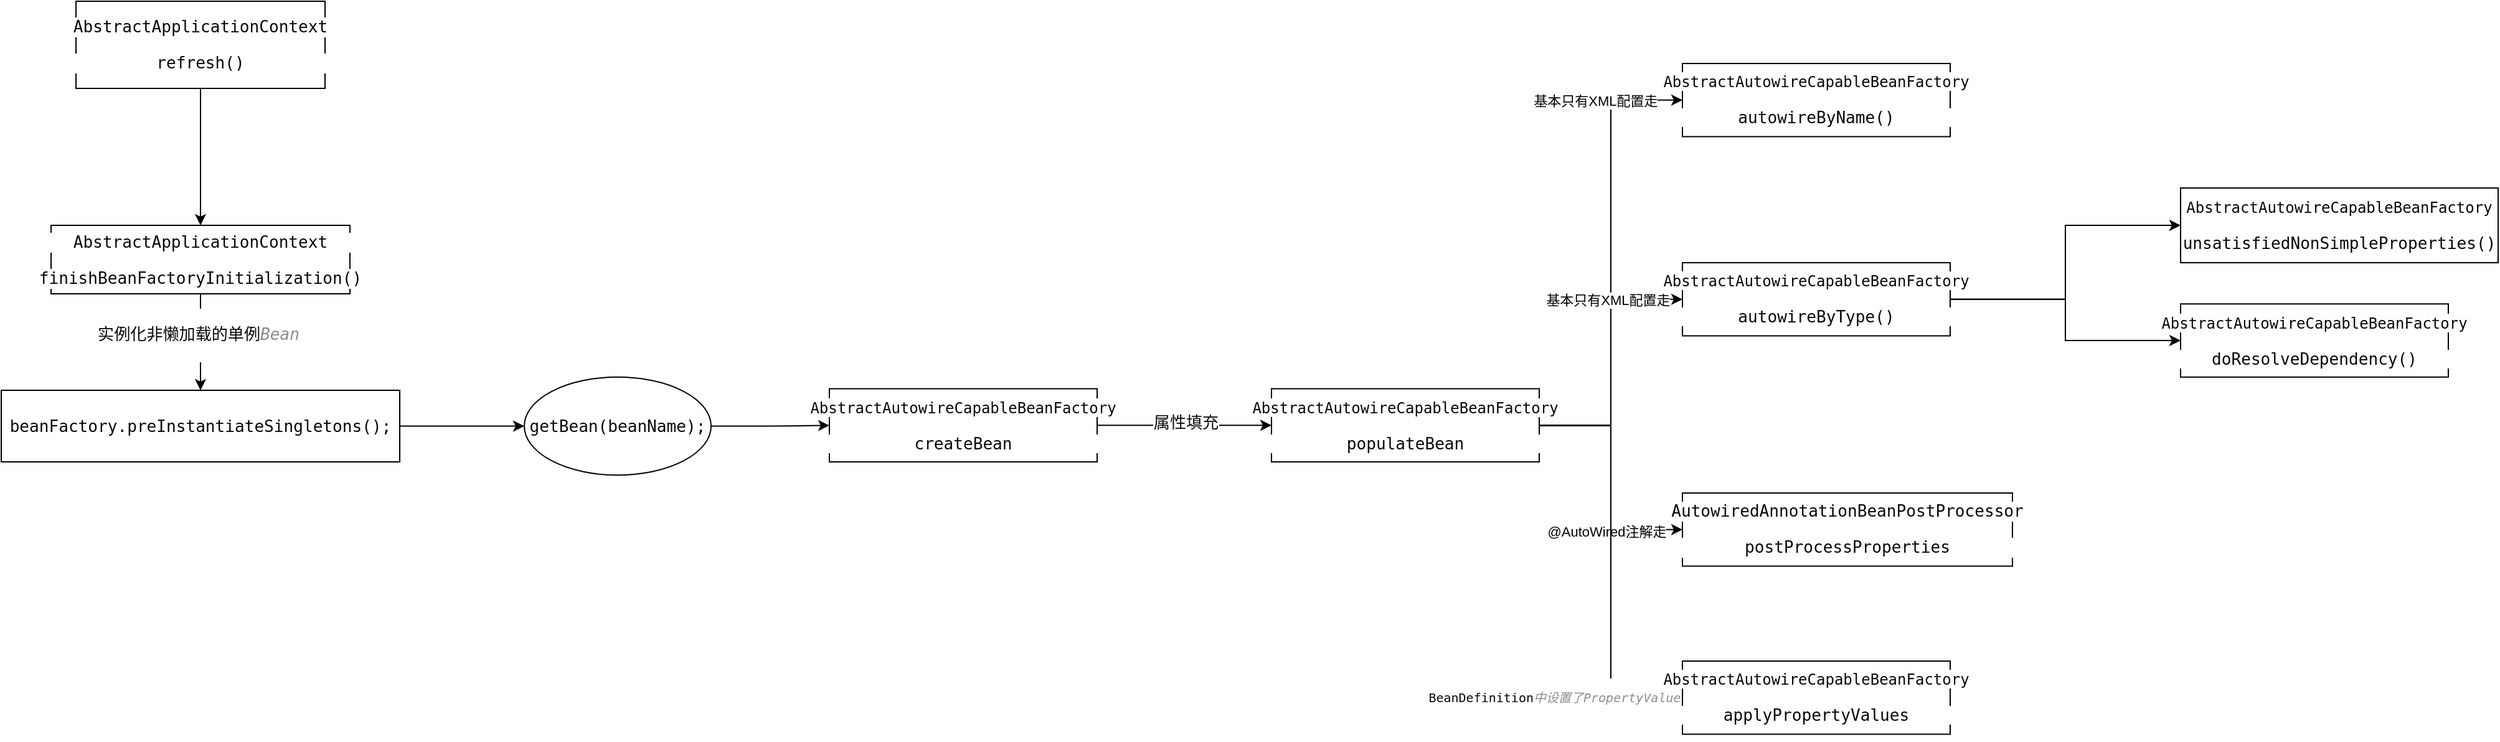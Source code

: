<mxfile version="22.1.18" type="github">
  <diagram name="第 1 页" id="t-X-tSpNqa5irJSj03NE">
    <mxGraphModel dx="832" dy="447" grid="1" gridSize="10" guides="1" tooltips="1" connect="1" arrows="1" fold="1" page="1" pageScale="1" pageWidth="827" pageHeight="1169" math="0" shadow="0">
      <root>
        <mxCell id="0" />
        <mxCell id="1" parent="0" />
        <mxCell id="2HleCVqjv8virS_vFi-X-1" value="" style="edgeStyle=orthogonalEdgeStyle;rounded=0;orthogonalLoop=1;jettySize=auto;html=1;" edge="1" parent="1" source="2HleCVqjv8virS_vFi-X-2" target="2HleCVqjv8virS_vFi-X-5">
          <mxGeometry relative="1" as="geometry" />
        </mxCell>
        <mxCell id="2HleCVqjv8virS_vFi-X-2" value="&lt;pre style=&quot;background-color:#ffffff;color:#080808;font-family:&#39;JetBrains Mono&#39;,monospace;font-size:9.8pt;&quot;&gt;AbstractApplicationContext&lt;/pre&gt;&lt;pre style=&quot;background-color:#ffffff;color:#080808;font-family:&#39;JetBrains Mono&#39;,monospace;font-size:9.8pt;&quot;&gt;refresh()&lt;/pre&gt;" style="rounded=0;whiteSpace=wrap;html=1;" vertex="1" parent="1">
          <mxGeometry x="90" y="160" width="200" height="70" as="geometry" />
        </mxCell>
        <mxCell id="2HleCVqjv8virS_vFi-X-3" value="" style="edgeStyle=orthogonalEdgeStyle;rounded=0;orthogonalLoop=1;jettySize=auto;html=1;" edge="1" parent="1" source="2HleCVqjv8virS_vFi-X-5" target="2HleCVqjv8virS_vFi-X-7">
          <mxGeometry relative="1" as="geometry" />
        </mxCell>
        <mxCell id="2HleCVqjv8virS_vFi-X-4" value="&lt;pre style=&quot;color: rgb(8, 8, 8); font-family: &amp;quot;Courier New&amp;quot;, monospace; font-size: 9.8pt;&quot;&gt;实例化非懒加载的单例&lt;span style=&quot;color:#8c8c8c;font-style:italic;font-family:&#39;JetBrains Mono&#39;,monospace;&quot;&gt;Bean&lt;/span&gt;&lt;/pre&gt;" style="edgeLabel;html=1;align=center;verticalAlign=middle;resizable=0;points=[];" vertex="1" connectable="0" parent="2HleCVqjv8virS_vFi-X-3">
          <mxGeometry x="-0.148" y="-2" relative="1" as="geometry">
            <mxPoint as="offset" />
          </mxGeometry>
        </mxCell>
        <mxCell id="2HleCVqjv8virS_vFi-X-5" value="&lt;pre style=&quot;background-color:#ffffff;color:#080808;font-family:&#39;JetBrains Mono&#39;,monospace;font-size:9.8pt;&quot;&gt;&lt;pre style=&quot;border-color: var(--border-color); font-family: &amp;quot;JetBrains Mono&amp;quot;, monospace; font-size: 9.8pt;&quot;&gt;AbstractApplicationContext&lt;/pre&gt;&lt;/pre&gt;&lt;pre style=&quot;background-color:#ffffff;color:#080808;font-family:&#39;JetBrains Mono&#39;,monospace;font-size:9.8pt;&quot;&gt;finishBeanFactoryInitialization()&lt;/pre&gt;" style="whiteSpace=wrap;html=1;rounded=0;" vertex="1" parent="1">
          <mxGeometry x="70" y="340" width="240" height="55" as="geometry" />
        </mxCell>
        <mxCell id="2HleCVqjv8virS_vFi-X-6" value="" style="edgeStyle=orthogonalEdgeStyle;rounded=0;orthogonalLoop=1;jettySize=auto;html=1;" edge="1" parent="1" source="2HleCVqjv8virS_vFi-X-7" target="2HleCVqjv8virS_vFi-X-9">
          <mxGeometry relative="1" as="geometry" />
        </mxCell>
        <mxCell id="2HleCVqjv8virS_vFi-X-7" value="&lt;pre style=&quot;background-color:#ffffff;color:#080808;font-family:&#39;JetBrains Mono&#39;,monospace;font-size:9.8pt;&quot;&gt;beanFactory.preInstantiateSingletons();&lt;/pre&gt;" style="whiteSpace=wrap;html=1;rounded=0;" vertex="1" parent="1">
          <mxGeometry x="30" y="472.5" width="320" height="57.5" as="geometry" />
        </mxCell>
        <mxCell id="2HleCVqjv8virS_vFi-X-8" value="" style="edgeStyle=orthogonalEdgeStyle;rounded=0;orthogonalLoop=1;jettySize=auto;html=1;" edge="1" parent="1" source="2HleCVqjv8virS_vFi-X-9" target="2HleCVqjv8virS_vFi-X-10">
          <mxGeometry relative="1" as="geometry" />
        </mxCell>
        <mxCell id="2HleCVqjv8virS_vFi-X-9" value="&lt;pre style=&quot;background-color:#ffffff;color:#080808;font-family:&#39;JetBrains Mono&#39;,monospace;font-size:9.8pt;&quot;&gt;getBean(beanName);&lt;/pre&gt;" style="ellipse;whiteSpace=wrap;html=1;rounded=0;" vertex="1" parent="1">
          <mxGeometry x="450" y="461.88" width="150" height="78.75" as="geometry" />
        </mxCell>
        <mxCell id="2HleCVqjv8virS_vFi-X-12" value="" style="edgeStyle=orthogonalEdgeStyle;rounded=0;orthogonalLoop=1;jettySize=auto;html=1;" edge="1" parent="1" source="2HleCVqjv8virS_vFi-X-10" target="2HleCVqjv8virS_vFi-X-11">
          <mxGeometry relative="1" as="geometry" />
        </mxCell>
        <mxCell id="2HleCVqjv8virS_vFi-X-13" value="&lt;pre style=&quot;color: rgb(8, 8, 8); font-family: &amp;quot;Courier New&amp;quot;, monospace; font-size: 9.8pt;&quot;&gt;属性填充&lt;/pre&gt;" style="edgeLabel;html=1;align=center;verticalAlign=middle;resizable=0;points=[];" vertex="1" connectable="0" parent="2HleCVqjv8virS_vFi-X-12">
          <mxGeometry x="0.014" y="2" relative="1" as="geometry">
            <mxPoint as="offset" />
          </mxGeometry>
        </mxCell>
        <mxCell id="2HleCVqjv8virS_vFi-X-10" value="&lt;pre style=&quot;background-color: rgb(255, 255, 255);&quot;&gt;&lt;font face=&quot;JetBrains Mono, monospace&quot; color=&quot;#080808&quot;&gt;AbstractAutowireCapableBeanFactory&lt;span style=&quot;font-size: 9.8pt;&quot;&gt;&lt;br&gt;&lt;/span&gt;&lt;/font&gt;&lt;/pre&gt;&lt;pre style=&quot;background-color:#ffffff;color:#080808;font-family:&#39;JetBrains Mono&#39;,monospace;font-size:9.8pt;&quot;&gt;createBean&lt;/pre&gt;" style="rounded=0;whiteSpace=wrap;html=1;" vertex="1" parent="1">
          <mxGeometry x="695" y="471.26" width="215" height="58.75" as="geometry" />
        </mxCell>
        <mxCell id="2HleCVqjv8virS_vFi-X-15" value="" style="edgeStyle=orthogonalEdgeStyle;rounded=0;orthogonalLoop=1;jettySize=auto;html=1;entryX=0;entryY=0.5;entryDx=0;entryDy=0;" edge="1" parent="1" source="2HleCVqjv8virS_vFi-X-11" target="2HleCVqjv8virS_vFi-X-14">
          <mxGeometry relative="1" as="geometry" />
        </mxCell>
        <mxCell id="2HleCVqjv8virS_vFi-X-26" value="基本只有XML配置走" style="edgeLabel;html=1;align=center;verticalAlign=middle;resizable=0;points=[];" vertex="1" connectable="0" parent="2HleCVqjv8virS_vFi-X-15">
          <mxGeometry x="0.855" y="-1" relative="1" as="geometry">
            <mxPoint x="-43" y="-1" as="offset" />
          </mxGeometry>
        </mxCell>
        <mxCell id="2HleCVqjv8virS_vFi-X-17" value="" style="edgeStyle=orthogonalEdgeStyle;rounded=0;orthogonalLoop=1;jettySize=auto;html=1;entryX=0;entryY=0.5;entryDx=0;entryDy=0;" edge="1" parent="1" source="2HleCVqjv8virS_vFi-X-11" target="2HleCVqjv8virS_vFi-X-16">
          <mxGeometry relative="1" as="geometry" />
        </mxCell>
        <mxCell id="2HleCVqjv8virS_vFi-X-23" value="" style="edgeStyle=orthogonalEdgeStyle;rounded=0;orthogonalLoop=1;jettySize=auto;html=1;entryX=0;entryY=0.5;entryDx=0;entryDy=0;" edge="1" parent="1" source="2HleCVqjv8virS_vFi-X-11" target="2HleCVqjv8virS_vFi-X-20">
          <mxGeometry relative="1" as="geometry" />
        </mxCell>
        <mxCell id="2HleCVqjv8virS_vFi-X-28" value="@AutoWired注解走" style="edgeLabel;html=1;align=center;verticalAlign=middle;resizable=0;points=[];" vertex="1" connectable="0" parent="2HleCVqjv8virS_vFi-X-23">
          <mxGeometry x="0.587" y="-2" relative="1" as="geometry">
            <mxPoint x="-20" y="-1" as="offset" />
          </mxGeometry>
        </mxCell>
        <mxCell id="2HleCVqjv8virS_vFi-X-25" value="" style="edgeStyle=orthogonalEdgeStyle;rounded=0;orthogonalLoop=1;jettySize=auto;html=1;entryX=0;entryY=0.5;entryDx=0;entryDy=0;" edge="1" parent="1" source="2HleCVqjv8virS_vFi-X-11" target="2HleCVqjv8virS_vFi-X-24">
          <mxGeometry relative="1" as="geometry" />
        </mxCell>
        <mxCell id="2HleCVqjv8virS_vFi-X-29" value="&lt;pre style=&quot;color: rgb(8, 8, 8); font-family: &amp;quot;JetBrains Mono&amp;quot;, monospace; font-size: 10px;&quot;&gt;BeanDefinition&lt;span style=&quot;color:#8c8c8c;font-style:italic;font-family:&#39;Courier New&#39;,monospace;&quot;&gt;中设置了&lt;/span&gt;&lt;span style=&quot;color:#8c8c8c;font-style:italic;&quot;&gt;PropertyValues&lt;/span&gt;&lt;/pre&gt;" style="edgeLabel;html=1;align=center;verticalAlign=middle;resizable=0;points=[];" vertex="1" connectable="0" parent="2HleCVqjv8virS_vFi-X-25">
          <mxGeometry x="0.766" y="-2" relative="1" as="geometry">
            <mxPoint x="-61" y="-2" as="offset" />
          </mxGeometry>
        </mxCell>
        <mxCell id="2HleCVqjv8virS_vFi-X-11" value="&lt;pre style=&quot;background-color: rgb(255, 255, 255);&quot;&gt;&lt;font face=&quot;JetBrains Mono, monospace&quot; color=&quot;#080808&quot;&gt;AbstractAutowireCapableBeanFactory&lt;span style=&quot;font-size: 9.8pt;&quot;&gt;&lt;br&gt;&lt;/span&gt;&lt;/font&gt;&lt;/pre&gt;&lt;pre style=&quot;background-color:#ffffff;color:#080808;font-family:&#39;JetBrains Mono&#39;,monospace;font-size:9.8pt;&quot;&gt;&lt;pre style=&quot;font-family: &amp;quot;JetBrains Mono&amp;quot;, monospace; font-size: 9.8pt;&quot;&gt;populateBean&lt;/pre&gt;&lt;/pre&gt;" style="rounded=0;whiteSpace=wrap;html=1;" vertex="1" parent="1">
          <mxGeometry x="1050" y="471.26" width="215" height="58.75" as="geometry" />
        </mxCell>
        <mxCell id="2HleCVqjv8virS_vFi-X-14" value="&lt;pre style=&quot;background-color: rgb(255, 255, 255);&quot;&gt;&lt;font face=&quot;JetBrains Mono, monospace&quot; color=&quot;#080808&quot;&gt;AbstractAutowireCapableBeanFactory&lt;span style=&quot;font-size: 9.8pt;&quot;&gt;&lt;br&gt;&lt;/span&gt;&lt;/font&gt;&lt;/pre&gt;&lt;pre style=&quot;background-color:#ffffff;color:#080808;font-family:&#39;JetBrains Mono&#39;,monospace;font-size:9.8pt;&quot;&gt;&lt;pre style=&quot;font-family: &amp;quot;JetBrains Mono&amp;quot;, monospace; font-size: 9.8pt;&quot;&gt;autowireByName()&lt;/pre&gt;&lt;/pre&gt;" style="rounded=0;whiteSpace=wrap;html=1;" vertex="1" parent="1">
          <mxGeometry x="1380" y="210" width="215" height="58.75" as="geometry" />
        </mxCell>
        <mxCell id="2HleCVqjv8virS_vFi-X-31" value="" style="edgeStyle=orthogonalEdgeStyle;rounded=0;orthogonalLoop=1;jettySize=auto;html=1;" edge="1" parent="1" source="2HleCVqjv8virS_vFi-X-16" target="2HleCVqjv8virS_vFi-X-30">
          <mxGeometry relative="1" as="geometry" />
        </mxCell>
        <mxCell id="2HleCVqjv8virS_vFi-X-33" value="" style="edgeStyle=orthogonalEdgeStyle;rounded=0;orthogonalLoop=1;jettySize=auto;html=1;" edge="1" parent="1" source="2HleCVqjv8virS_vFi-X-16" target="2HleCVqjv8virS_vFi-X-32">
          <mxGeometry relative="1" as="geometry" />
        </mxCell>
        <mxCell id="2HleCVqjv8virS_vFi-X-16" value="&lt;pre style=&quot;background-color: rgb(255, 255, 255);&quot;&gt;&lt;font face=&quot;JetBrains Mono, monospace&quot; color=&quot;#080808&quot;&gt;AbstractAutowireCapableBeanFactory&lt;span style=&quot;font-size: 9.8pt;&quot;&gt;&lt;br&gt;&lt;/span&gt;&lt;/font&gt;&lt;/pre&gt;&lt;pre style=&quot;background-color:#ffffff;color:#080808;font-family:&#39;JetBrains Mono&#39;,monospace;font-size:9.8pt;&quot;&gt;&lt;pre style=&quot;font-family: &amp;quot;JetBrains Mono&amp;quot;, monospace; font-size: 9.8pt;&quot;&gt;autowireByType()&lt;/pre&gt;&lt;/pre&gt;" style="rounded=0;whiteSpace=wrap;html=1;" vertex="1" parent="1">
          <mxGeometry x="1380" y="370" width="215" height="58.75" as="geometry" />
        </mxCell>
        <mxCell id="2HleCVqjv8virS_vFi-X-20" value="&lt;pre style=&quot;background-color: rgb(255, 255, 255);&quot;&gt;&lt;pre style=&quot;color: rgb(8, 8, 8); font-family: &amp;quot;JetBrains Mono&amp;quot;, monospace; font-size: 9.8pt;&quot;&gt;AutowiredAnnotationBeanPostProcessor&lt;/pre&gt;&lt;/pre&gt;&lt;pre style=&quot;background-color:#ffffff;color:#080808;font-family:&#39;JetBrains Mono&#39;,monospace;font-size:9.8pt;&quot;&gt;&lt;pre style=&quot;font-family: &amp;quot;JetBrains Mono&amp;quot;, monospace; font-size: 9.8pt;&quot;&gt;postProcessProperties&lt;/pre&gt;&lt;/pre&gt;" style="rounded=0;whiteSpace=wrap;html=1;" vertex="1" parent="1">
          <mxGeometry x="1380" y="555" width="265" height="58.74" as="geometry" />
        </mxCell>
        <mxCell id="2HleCVqjv8virS_vFi-X-24" value="&lt;pre style=&quot;background-color: rgb(255, 255, 255);&quot;&gt;&lt;font face=&quot;JetBrains Mono, monospace&quot; color=&quot;#080808&quot;&gt;AbstractAutowireCapableBeanFactory&lt;span style=&quot;font-size: 9.8pt;&quot;&gt;&lt;br&gt;&lt;/span&gt;&lt;/font&gt;&lt;/pre&gt;&lt;pre style=&quot;background-color:#ffffff;color:#080808;font-family:&#39;JetBrains Mono&#39;,monospace;font-size:9.8pt;&quot;&gt;&lt;pre style=&quot;font-family: &amp;quot;JetBrains Mono&amp;quot;, monospace; font-size: 9.8pt;&quot;&gt;applyPropertyValues&lt;/pre&gt;&lt;/pre&gt;" style="rounded=0;whiteSpace=wrap;html=1;" vertex="1" parent="1">
          <mxGeometry x="1380" y="690" width="215" height="58.75" as="geometry" />
        </mxCell>
        <mxCell id="2HleCVqjv8virS_vFi-X-27" value="基本只有XML配置走" style="edgeLabel;html=1;align=center;verticalAlign=middle;resizable=0;points=[];" vertex="1" connectable="0" parent="1">
          <mxGeometry x="1319.7" y="399.377" as="geometry" />
        </mxCell>
        <mxCell id="2HleCVqjv8virS_vFi-X-30" value="&lt;pre style=&quot;background-color: rgb(255, 255, 255);&quot;&gt;&lt;font face=&quot;JetBrains Mono, monospace&quot; color=&quot;#080808&quot;&gt;AbstractAutowireCapableBeanFactory&lt;span style=&quot;font-size: 9.8pt;&quot;&gt;&lt;br&gt;&lt;/span&gt;&lt;/font&gt;&lt;/pre&gt;&lt;pre style=&quot;background-color:#ffffff;color:#080808;font-family:&#39;JetBrains Mono&#39;,monospace;font-size:9.8pt;&quot;&gt;&lt;pre style=&quot;font-family: &amp;quot;JetBrains Mono&amp;quot;, monospace; font-size: 9.8pt;&quot;&gt;unsatisfiedNonSimpleProperties()&lt;/pre&gt;&lt;/pre&gt;" style="rounded=0;whiteSpace=wrap;html=1;" vertex="1" parent="1">
          <mxGeometry x="1780" y="310" width="255" height="60" as="geometry" />
        </mxCell>
        <mxCell id="2HleCVqjv8virS_vFi-X-32" value="&lt;pre style=&quot;background-color: rgb(255, 255, 255);&quot;&gt;&lt;font face=&quot;JetBrains Mono, monospace&quot; color=&quot;#080808&quot;&gt;AbstractAutowireCapableBeanFactory&lt;span style=&quot;font-size: 9.8pt;&quot;&gt;&lt;br&gt;&lt;/span&gt;&lt;/font&gt;&lt;/pre&gt;&lt;pre style=&quot;background-color:#ffffff;color:#080808;font-family:&#39;JetBrains Mono&#39;,monospace;font-size:9.8pt;&quot;&gt;&lt;pre style=&quot;font-family: &amp;quot;JetBrains Mono&amp;quot;, monospace; font-size: 9.8pt;&quot;&gt;doResolveDependency()&lt;/pre&gt;&lt;/pre&gt;" style="rounded=0;whiteSpace=wrap;html=1;" vertex="1" parent="1">
          <mxGeometry x="1780" y="403.13" width="215" height="58.75" as="geometry" />
        </mxCell>
      </root>
    </mxGraphModel>
  </diagram>
</mxfile>
